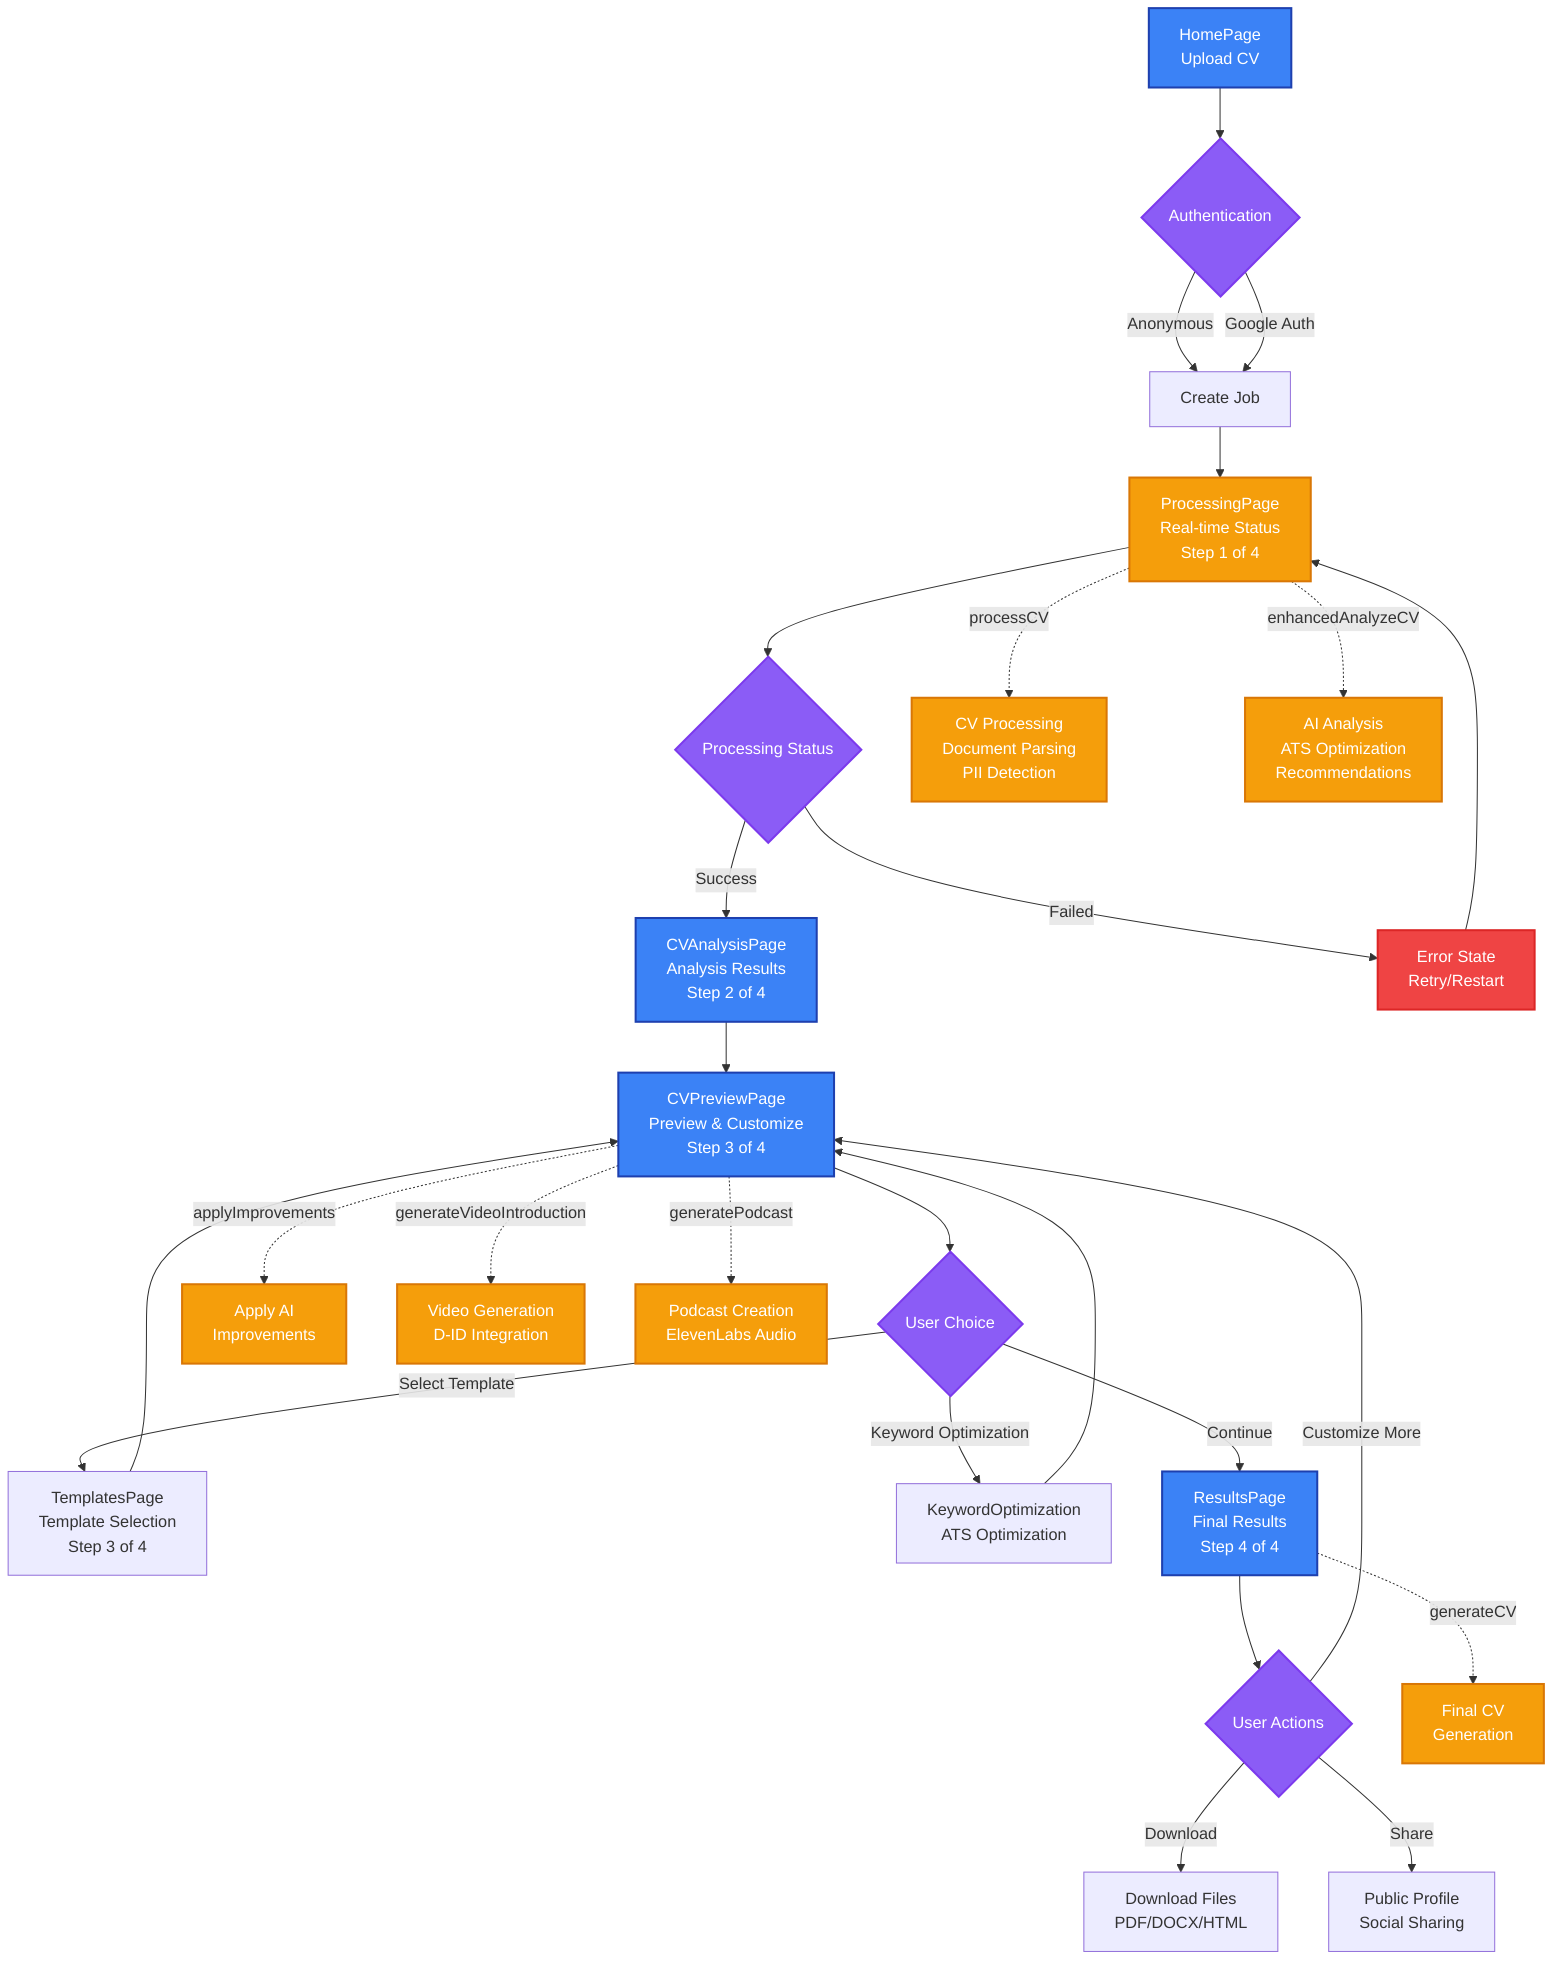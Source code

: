 flowchart TD
    A[HomePage<br/>Upload CV] --> B{Authentication}
    B -->|Anonymous| C[Create Job]
    B -->|Google Auth| C[Create Job]
    
    C --> D[ProcessingPage<br/>Real-time Status<br/>Step 1 of 4]
    
    D --> E{Processing Status}
    E -->|Success| F[CVAnalysisPage<br/>Analysis Results<br/>Step 2 of 4]
    E -->|Failed| G[Error State<br/>Retry/Restart]
    G --> D
    
    F --> H[CVPreviewPage<br/>Preview & Customize<br/>Step 3 of 4]
    
    H --> I{User Choice}
    I -->|Select Template| J[TemplatesPage<br/>Template Selection<br/>Step 3 of 4]
    I -->|Keyword Optimization| K[KeywordOptimization<br/>ATS Optimization]
    I -->|Continue| L[ResultsPage<br/>Final Results<br/>Step 4 of 4]
    
    J --> H
    K --> H
    
    L --> M{User Actions}
    M -->|Download| N[Download Files<br/>PDF/DOCX/HTML]
    M -->|Share| O[Public Profile<br/>Social Sharing]
    M -->|Customize More| H
    
    %% Backend Function Integration
    D -.->|processCV| P[CV Processing<br/>Document Parsing<br/>PII Detection]
    D -.->|enhancedAnalyzeCV| Q[AI Analysis<br/>ATS Optimization<br/>Recommendations]
    H -.->|applyImprovements| R[Apply AI<br/>Improvements]
    H -.->|generateVideoIntroduction| S[Video Generation<br/>D-ID Integration]
    H -.->|generatePodcast| T[Podcast Creation<br/>ElevenLabs Audio]
    L -.->|generateCV| U[Final CV<br/>Generation]
    
    %% Styling
    classDef primaryPage fill:#3b82f6,stroke:#1e40af,stroke-width:2px,color:#ffffff
    classDef processing fill:#f59e0b,stroke:#d97706,stroke-width:2px,color:#ffffff
    classDef decision fill:#8b5cf6,stroke:#7c3aed,stroke-width:2px,color:#ffffff
    classDef backend fill:#10b981,stroke:#059669,stroke-width:2px,color:#ffffff
    classDef error fill:#ef4444,stroke:#dc2626,stroke-width:2px,color:#ffffff
    
    class A,F,H,L primaryPage
    class D,P,Q,R,S,T,U processing
    class B,E,I,M decision
    class G error